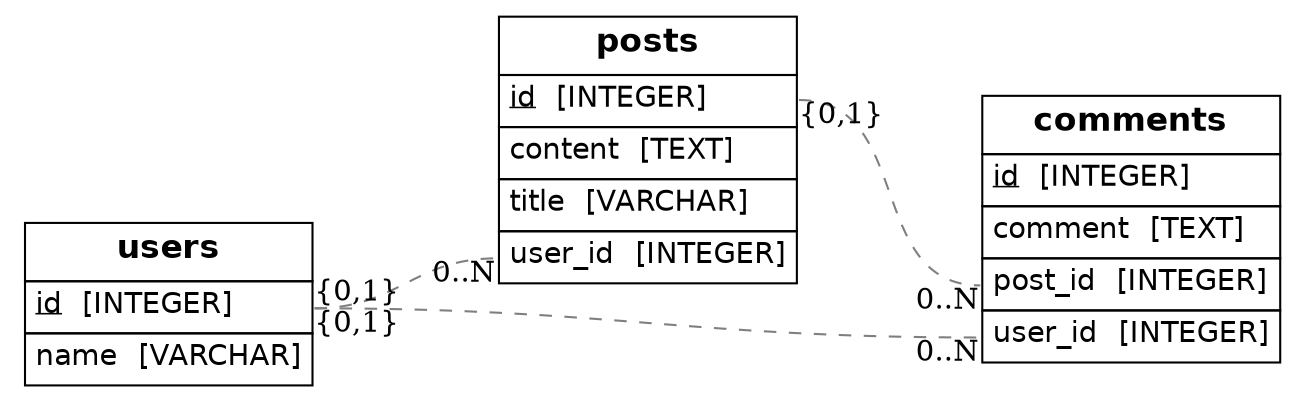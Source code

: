 
      graph {
         graph [rankdir=LR];
         node [label="\N",
             shape=plaintext
         ];
         edge [color=gray50,
             minlen=2,
             style=dashed
         ];
      
"comments" [label=<<FONT FACE="Helvetica"><TABLE BORDER="0" CELLBORDER="1" CELLPADDING="4" CELLSPACING="0"><TR><TD><B><FONT POINT-SIZE="16">comments</FONT></B></TD></TR><TR><TD ALIGN="LEFT" PORT="id"><u><FONT>id</FONT></u> <FONT> [INTEGER]</FONT></TD></TR><TR><TD ALIGN="LEFT" PORT="comment"><FONT>comment</FONT> <FONT> [TEXT]</FONT></TD></TR><TR><TD ALIGN="LEFT" PORT="post_id"><FONT>post_id</FONT> <FONT> [INTEGER]</FONT></TD></TR><TR><TD ALIGN="LEFT" PORT="user_id"><FONT>user_id</FONT> <FONT> [INTEGER]</FONT></TD></TR></TABLE></FONT>>];
"posts" [label=<<FONT FACE="Helvetica"><TABLE BORDER="0" CELLBORDER="1" CELLPADDING="4" CELLSPACING="0"><TR><TD><B><FONT POINT-SIZE="16">posts</FONT></B></TD></TR><TR><TD ALIGN="LEFT" PORT="id"><u><FONT>id</FONT></u> <FONT> [INTEGER]</FONT></TD></TR><TR><TD ALIGN="LEFT" PORT="content"><FONT>content</FONT> <FONT> [TEXT]</FONT></TD></TR><TR><TD ALIGN="LEFT" PORT="title"><FONT>title</FONT> <FONT> [VARCHAR]</FONT></TD></TR><TR><TD ALIGN="LEFT" PORT="user_id"><FONT>user_id</FONT> <FONT> [INTEGER]</FONT></TD></TR></TABLE></FONT>>];
"users" [label=<<FONT FACE="Helvetica"><TABLE BORDER="0" CELLBORDER="1" CELLPADDING="4" CELLSPACING="0"><TR><TD><B><FONT POINT-SIZE="16">users</FONT></B></TD></TR><TR><TD ALIGN="LEFT" PORT="id"><u><FONT>id</FONT></u> <FONT> [INTEGER]</FONT></TD></TR><TR><TD ALIGN="LEFT" PORT="name"><FONT>name</FONT> <FONT> [VARCHAR]</FONT></TD></TR></TABLE></FONT>>];
"users":"id" -- "comments":"user_id" [taillabel=<<FONT>{0,1}</FONT>>,headlabel=<<FONT>0..N</FONT>>];
"posts":"id" -- "comments":"post_id" [taillabel=<<FONT>{0,1}</FONT>>,headlabel=<<FONT>0..N</FONT>>];
"users":"id" -- "posts":"user_id" [taillabel=<<FONT>{0,1}</FONT>>,headlabel=<<FONT>0..N</FONT>>];
}
